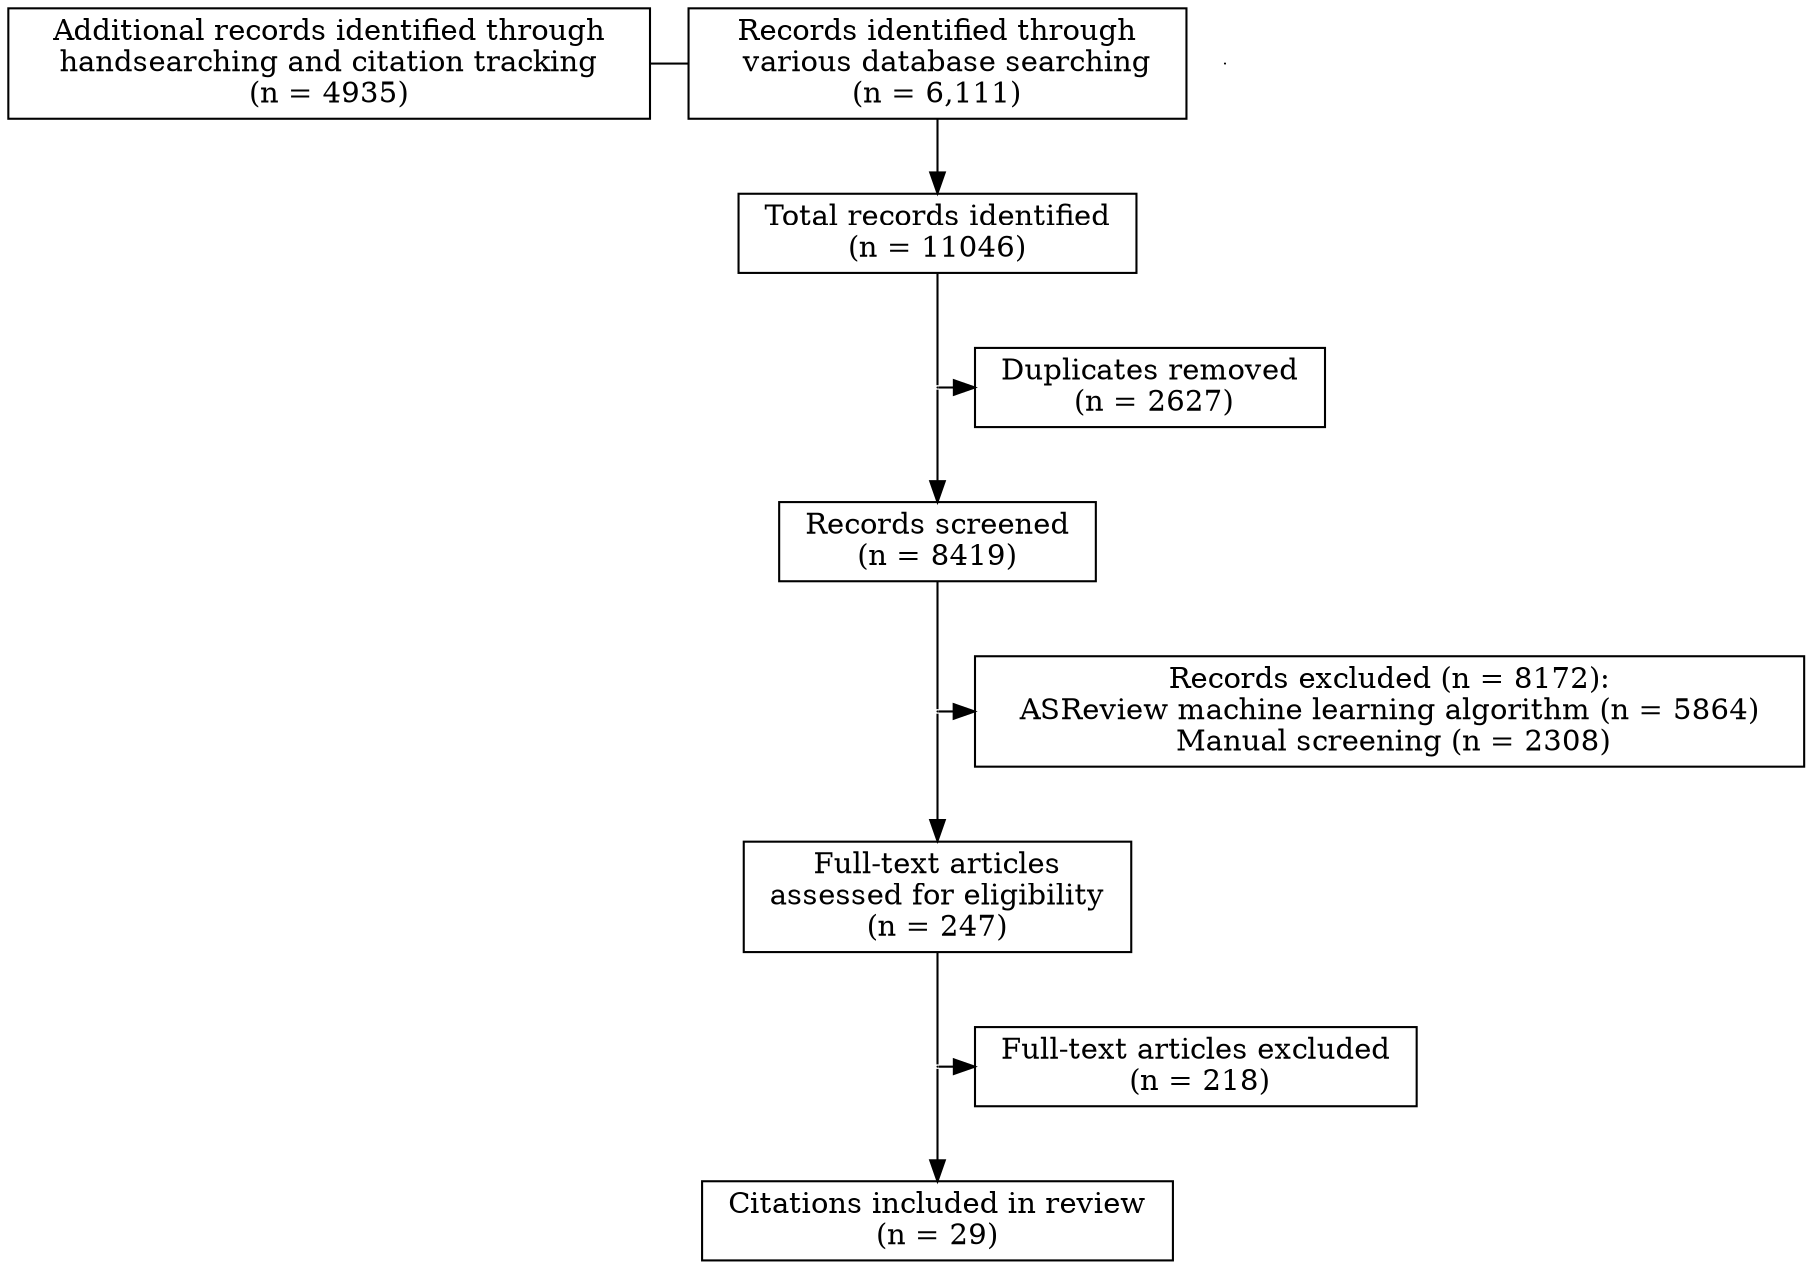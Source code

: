 # library(DiagrammeR)
# grViz("
#
digraph test {

  subgraph main {
    node [shape=box];
    dbsearch [ label = "  Records identified through  \n    various database searching  \n(n = 6,111)"]
    othersearch [ label = "   Additional records identified through   \n   handsearching and citation tracking   \n(n = 4935)"]
    {rank = same; dbsearch; othersearch}
  }

  subgraph c1 {
    node [shape=box];
    dummy00[ shape = point, width = 0 ]
    total [ label = " Total records identified \n(n = 11046)"]
    dummy0[ shape = point, width = 0 ]
    screen [ label = " Records screened \n(n = 8419)"]
    dummy1[ shape = point, width = 0 ]
    review [ label = " Full-text articles \n assessed for eligibility \n(n = 247)"]
    dummy2[ shape = point, width = 0 ]
    include [ label = " Citations included in review \n(n = 29)"];
    edge[weight=2];
    total -> dummy0  [arrowhead = none ];
    dummy0 -> screen;
    screen -> dummy1 [ arrowhead = none ];
    dummy1 -> review;
    review -> dummy2 [ arrowhead = none ];
    dummy2 -> include;
   }

  subgraph c1_extra {
    node[shape=box];
    dup_remove [ label = " Duplicates removed \n (n = 2627)"]
    screen_exclude [ label = " Records excluded (n = 8172): \n   ASReview machine learning algorithm (n = 5864)   \n    Manual screening (n = 2308)   "];
    review_exclude [ label = " Full-text articles excluded \n (n = 218)"];
  }

  othersearch -> dbsearch [ arrowhead = none ];
  dbsearch -> total;

  dummy0 -> dup_remove;
  dummy1 -> screen_exclude;
  dummy2 -> review_exclude;

  {rank = same; dup_remove; dummy0}
  {rank = same; screen_exclude; dummy1}
  {rank = same; review_exclude; dummy2}

}
# ")

